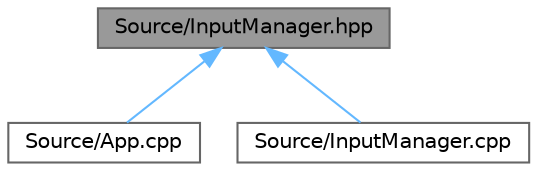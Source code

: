 digraph "Source/InputManager.hpp"
{
 // INTERACTIVE_SVG=YES
 // LATEX_PDF_SIZE
  bgcolor="transparent";
  edge [fontname=Helvetica,fontsize=10,labelfontname=Helvetica,labelfontsize=10];
  node [fontname=Helvetica,fontsize=10,shape=box,height=0.2,width=0.4];
  Node1 [label="Source/InputManager.hpp",height=0.2,width=0.4,color="gray40", fillcolor="grey60", style="filled", fontcolor="black",tooltip=" "];
  Node1 -> Node2 [dir="back",color="steelblue1",style="solid"];
  Node2 [label="Source/App.cpp",height=0.2,width=0.4,color="grey40", fillcolor="white", style="filled",URL="$_app_8cpp.html",tooltip=" "];
  Node1 -> Node3 [dir="back",color="steelblue1",style="solid"];
  Node3 [label="Source/InputManager.cpp",height=0.2,width=0.4,color="grey40", fillcolor="white", style="filled",URL="$_input_manager_8cpp.html",tooltip=" "];
}
